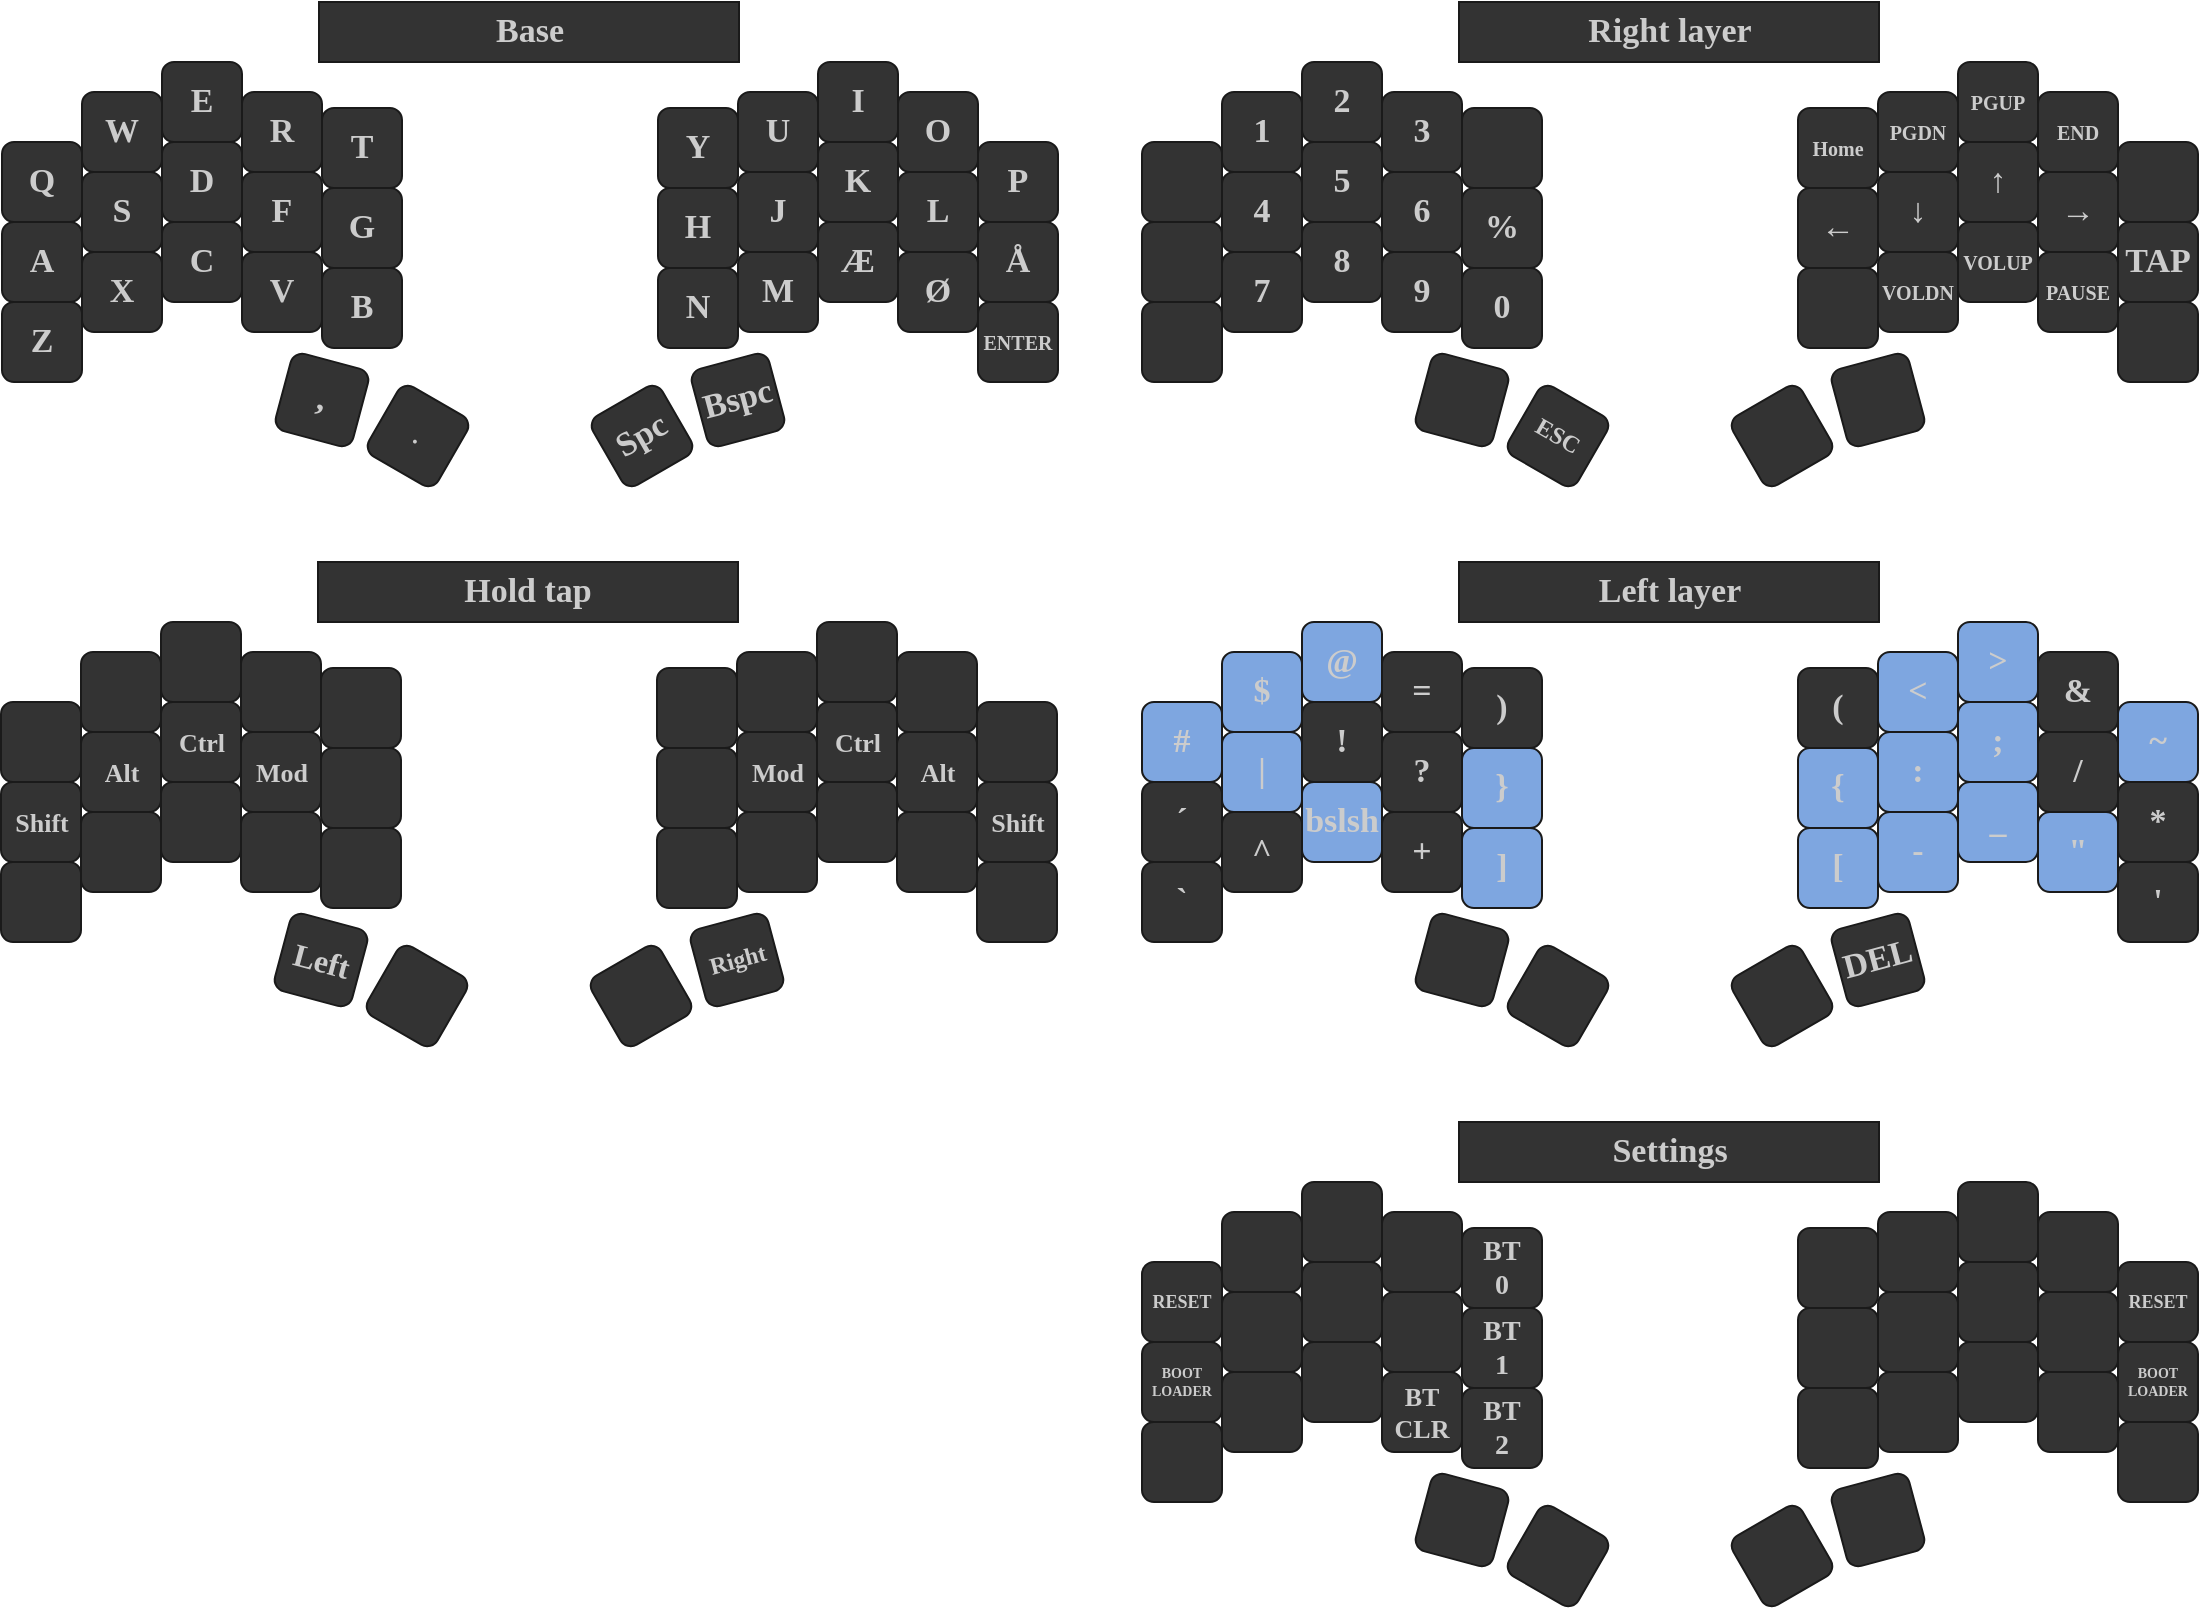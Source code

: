 <mxfile version="21.6.6" type="device">
  <diagram id="cfZ9pdTI_8xViSj4E6wb" name="Page-1">
    <mxGraphModel dx="760" dy="1146" grid="1" gridSize="10" guides="1" tooltips="1" connect="1" arrows="1" fold="1" page="0" pageScale="1" pageWidth="827" pageHeight="1169" math="0" shadow="0">
      <root>
        <mxCell id="0" />
        <mxCell id="1" parent="0" />
        <mxCell id="qOO70KsoDbuKheBEqoZG-1" value="Q" style="whiteSpace=wrap;html=1;aspect=fixed;fontSize=17;fontFamily=Verdana;fontStyle=1;fontColor=#CCCCCC;fillColor=#333333;rounded=1;strokeColor=#1A1A1A;" parent="1" vertex="1">
          <mxGeometry x="150" y="110" width="40" height="40" as="geometry" />
        </mxCell>
        <mxCell id="qOO70KsoDbuKheBEqoZG-2" value="W" style="whiteSpace=wrap;html=1;aspect=fixed;fontSize=17;fontFamily=Verdana;fontStyle=1;fontColor=#CCCCCC;fillColor=#333333;rounded=1;strokeColor=#1A1A1A;" parent="1" vertex="1">
          <mxGeometry x="190" y="85" width="40" height="40" as="geometry" />
        </mxCell>
        <mxCell id="qOO70KsoDbuKheBEqoZG-3" value="E" style="whiteSpace=wrap;html=1;aspect=fixed;fontSize=17;fontFamily=Verdana;fontStyle=1;fontColor=#CCCCCC;fillColor=#333333;rounded=1;strokeColor=#1A1A1A;" parent="1" vertex="1">
          <mxGeometry x="230" y="70" width="40" height="40" as="geometry" />
        </mxCell>
        <mxCell id="qOO70KsoDbuKheBEqoZG-4" value="R" style="whiteSpace=wrap;html=1;aspect=fixed;fontSize=17;fontFamily=Verdana;fontStyle=1;fontColor=#CCCCCC;fillColor=#333333;rounded=1;strokeColor=#1A1A1A;" parent="1" vertex="1">
          <mxGeometry x="270" y="85" width="40" height="40" as="geometry" />
        </mxCell>
        <mxCell id="qOO70KsoDbuKheBEqoZG-5" value="T" style="whiteSpace=wrap;html=1;aspect=fixed;fontSize=17;fontFamily=Verdana;fontStyle=1;fontColor=#CCCCCC;fillColor=#333333;rounded=1;strokeColor=#1A1A1A;" parent="1" vertex="1">
          <mxGeometry x="310" y="93" width="40" height="40" as="geometry" />
        </mxCell>
        <mxCell id="qOO70KsoDbuKheBEqoZG-6" value="A" style="whiteSpace=wrap;html=1;aspect=fixed;fontSize=17;fontFamily=Verdana;fontStyle=1;fontColor=#CCCCCC;fillColor=#333333;rounded=1;strokeColor=#1A1A1A;" parent="1" vertex="1">
          <mxGeometry x="150" y="150" width="40" height="40" as="geometry" />
        </mxCell>
        <mxCell id="qOO70KsoDbuKheBEqoZG-7" value="S" style="whiteSpace=wrap;html=1;aspect=fixed;fontSize=17;fontFamily=Verdana;fontStyle=1;fontColor=#CCCCCC;fillColor=#333333;rounded=1;strokeColor=#1A1A1A;" parent="1" vertex="1">
          <mxGeometry x="190" y="125" width="40" height="40" as="geometry" />
        </mxCell>
        <mxCell id="qOO70KsoDbuKheBEqoZG-8" value="D" style="whiteSpace=wrap;html=1;aspect=fixed;fontSize=17;fontFamily=Verdana;fontStyle=1;fontColor=#CCCCCC;fillColor=#333333;rounded=1;strokeColor=#1A1A1A;" parent="1" vertex="1">
          <mxGeometry x="230" y="110" width="40" height="40" as="geometry" />
        </mxCell>
        <mxCell id="qOO70KsoDbuKheBEqoZG-9" value="F" style="whiteSpace=wrap;html=1;aspect=fixed;fontSize=17;fontFamily=Verdana;fontStyle=1;fontColor=#CCCCCC;fillColor=#333333;rounded=1;strokeColor=#1A1A1A;" parent="1" vertex="1">
          <mxGeometry x="270" y="125" width="40" height="40" as="geometry" />
        </mxCell>
        <mxCell id="qOO70KsoDbuKheBEqoZG-10" value="G" style="whiteSpace=wrap;html=1;aspect=fixed;fontSize=17;fontFamily=Verdana;fontStyle=1;fontColor=#CCCCCC;fillColor=#333333;rounded=1;strokeColor=#1A1A1A;" parent="1" vertex="1">
          <mxGeometry x="310" y="133" width="40" height="40" as="geometry" />
        </mxCell>
        <mxCell id="qOO70KsoDbuKheBEqoZG-11" value="Z" style="whiteSpace=wrap;html=1;aspect=fixed;fontSize=17;fontFamily=Verdana;fontStyle=1;fontColor=#CCCCCC;fillColor=#333333;rounded=1;strokeColor=#1A1A1A;" parent="1" vertex="1">
          <mxGeometry x="150" y="190" width="40" height="40" as="geometry" />
        </mxCell>
        <mxCell id="qOO70KsoDbuKheBEqoZG-12" value="X" style="whiteSpace=wrap;html=1;aspect=fixed;fontSize=17;fontFamily=Verdana;fontStyle=1;fontColor=#CCCCCC;fillColor=#333333;rounded=1;strokeColor=#1A1A1A;" parent="1" vertex="1">
          <mxGeometry x="190" y="165" width="40" height="40" as="geometry" />
        </mxCell>
        <mxCell id="qOO70KsoDbuKheBEqoZG-13" value="C" style="whiteSpace=wrap;html=1;aspect=fixed;fontSize=17;fontFamily=Verdana;fontStyle=1;fontColor=#CCCCCC;fillColor=#333333;rounded=1;strokeColor=#1A1A1A;" parent="1" vertex="1">
          <mxGeometry x="230" y="150" width="40" height="40" as="geometry" />
        </mxCell>
        <mxCell id="qOO70KsoDbuKheBEqoZG-14" value="V" style="whiteSpace=wrap;html=1;aspect=fixed;fontSize=17;fontFamily=Verdana;fontStyle=1;fontColor=#CCCCCC;fillColor=#333333;rounded=1;strokeColor=#1A1A1A;" parent="1" vertex="1">
          <mxGeometry x="270" y="165" width="40" height="40" as="geometry" />
        </mxCell>
        <mxCell id="qOO70KsoDbuKheBEqoZG-15" value="B" style="whiteSpace=wrap;html=1;aspect=fixed;fontSize=17;fontFamily=Verdana;fontStyle=1;fontColor=#CCCCCC;fillColor=#333333;rounded=1;strokeColor=#1A1A1A;" parent="1" vertex="1">
          <mxGeometry x="310" y="173" width="40" height="40" as="geometry" />
        </mxCell>
        <mxCell id="qOO70KsoDbuKheBEqoZG-16" value="," style="whiteSpace=wrap;html=1;aspect=fixed;rotation=15;fontSize=17;fontFamily=Verdana;fontStyle=1;fillColor=#333333;strokeColor=#1A1A1A;fontColor=#CCCCCC;rounded=1;" parent="1" vertex="1">
          <mxGeometry x="290" y="219" width="40" height="40" as="geometry" />
        </mxCell>
        <mxCell id="qOO70KsoDbuKheBEqoZG-17" value="." style="whiteSpace=wrap;html=1;aspect=fixed;rotation=30;fontSize=12;fontFamily=Verdana;fontStyle=1;fontColor=#CCCCCC;fillColor=#333333;rounded=1;strokeColor=#1A1A1A;" parent="1" vertex="1">
          <mxGeometry x="338" y="237" width="40" height="40" as="geometry" />
        </mxCell>
        <mxCell id="qOO70KsoDbuKheBEqoZG-18" value="Y" style="whiteSpace=wrap;html=1;aspect=fixed;fontSize=17;fontFamily=Verdana;fontStyle=1;fontColor=#CCCCCC;fillColor=#333333;rounded=1;strokeColor=#1A1A1A;" parent="1" vertex="1">
          <mxGeometry x="478" y="93" width="40" height="40" as="geometry" />
        </mxCell>
        <mxCell id="qOO70KsoDbuKheBEqoZG-19" value="U" style="whiteSpace=wrap;html=1;aspect=fixed;fontSize=17;fontFamily=Verdana;fontStyle=1;fontColor=#CCCCCC;fillColor=#333333;rounded=1;strokeColor=#1A1A1A;" parent="1" vertex="1">
          <mxGeometry x="518" y="85" width="40" height="40" as="geometry" />
        </mxCell>
        <mxCell id="qOO70KsoDbuKheBEqoZG-20" value="I" style="whiteSpace=wrap;html=1;aspect=fixed;fontSize=17;fontFamily=Verdana;fontStyle=1;fontColor=#CCCCCC;fillColor=#333333;rounded=1;strokeColor=#1A1A1A;" parent="1" vertex="1">
          <mxGeometry x="558" y="70" width="40" height="40" as="geometry" />
        </mxCell>
        <mxCell id="qOO70KsoDbuKheBEqoZG-21" value="O" style="whiteSpace=wrap;html=1;aspect=fixed;fontSize=17;fontFamily=Verdana;fontStyle=1;fontColor=#CCCCCC;fillColor=#333333;rounded=1;strokeColor=#1A1A1A;" parent="1" vertex="1">
          <mxGeometry x="598" y="85" width="40" height="40" as="geometry" />
        </mxCell>
        <mxCell id="qOO70KsoDbuKheBEqoZG-22" value="P" style="whiteSpace=wrap;html=1;aspect=fixed;fontSize=17;fontFamily=Verdana;fontStyle=1;fontColor=#CCCCCC;fillColor=#333333;rounded=1;strokeColor=#1A1A1A;" parent="1" vertex="1">
          <mxGeometry x="638" y="110" width="40" height="40" as="geometry" />
        </mxCell>
        <mxCell id="qOO70KsoDbuKheBEqoZG-23" value="H" style="whiteSpace=wrap;html=1;aspect=fixed;fontSize=17;fontFamily=Verdana;fontStyle=1;fontColor=#CCCCCC;fillColor=#333333;rounded=1;strokeColor=#1A1A1A;" parent="1" vertex="1">
          <mxGeometry x="478" y="133" width="40" height="40" as="geometry" />
        </mxCell>
        <mxCell id="qOO70KsoDbuKheBEqoZG-24" value="J" style="whiteSpace=wrap;html=1;aspect=fixed;fontSize=17;fontFamily=Verdana;fontStyle=1;fontColor=#CCCCCC;fillColor=#333333;rounded=1;strokeColor=#1A1A1A;" parent="1" vertex="1">
          <mxGeometry x="518" y="125" width="40" height="40" as="geometry" />
        </mxCell>
        <mxCell id="qOO70KsoDbuKheBEqoZG-25" value="K" style="whiteSpace=wrap;html=1;aspect=fixed;fontSize=17;fontFamily=Verdana;fontStyle=1;fontColor=#CCCCCC;fillColor=#333333;rounded=1;strokeColor=#1A1A1A;" parent="1" vertex="1">
          <mxGeometry x="558" y="110" width="40" height="40" as="geometry" />
        </mxCell>
        <mxCell id="qOO70KsoDbuKheBEqoZG-26" value="L" style="whiteSpace=wrap;html=1;aspect=fixed;fontSize=17;fontFamily=Verdana;fontStyle=1;fontColor=#CCCCCC;fillColor=#333333;rounded=1;strokeColor=#1A1A1A;" parent="1" vertex="1">
          <mxGeometry x="598" y="125" width="40" height="40" as="geometry" />
        </mxCell>
        <mxCell id="qOO70KsoDbuKheBEqoZG-27" value="Å" style="whiteSpace=wrap;html=1;aspect=fixed;fontSize=17;fontFamily=Verdana;fontStyle=1;fontColor=#CCCCCC;fillColor=#333333;rounded=1;strokeColor=#1A1A1A;" parent="1" vertex="1">
          <mxGeometry x="638" y="150" width="40" height="40" as="geometry" />
        </mxCell>
        <mxCell id="qOO70KsoDbuKheBEqoZG-28" value="N" style="whiteSpace=wrap;html=1;aspect=fixed;fontSize=17;fontFamily=Verdana;fontStyle=1;fontColor=#CCCCCC;fillColor=#333333;rounded=1;strokeColor=#1A1A1A;" parent="1" vertex="1">
          <mxGeometry x="478" y="173" width="40" height="40" as="geometry" />
        </mxCell>
        <mxCell id="qOO70KsoDbuKheBEqoZG-29" value="M" style="whiteSpace=wrap;html=1;aspect=fixed;fontSize=17;fontFamily=Verdana;fontStyle=1;fontColor=#CCCCCC;fillColor=#333333;rounded=1;strokeColor=#1A1A1A;" parent="1" vertex="1">
          <mxGeometry x="518" y="165" width="40" height="40" as="geometry" />
        </mxCell>
        <mxCell id="qOO70KsoDbuKheBEqoZG-30" value="Æ" style="whiteSpace=wrap;html=1;aspect=fixed;fontSize=17;fontFamily=Verdana;fontStyle=1;fontColor=#CCCCCC;fillColor=#333333;rounded=1;strokeColor=#1A1A1A;" parent="1" vertex="1">
          <mxGeometry x="558" y="150" width="40" height="40" as="geometry" />
        </mxCell>
        <mxCell id="qOO70KsoDbuKheBEqoZG-31" value="Ø" style="whiteSpace=wrap;html=1;aspect=fixed;fontSize=17;fontFamily=Verdana;fontStyle=1;fontColor=#CCCCCC;fillColor=#333333;rounded=1;strokeColor=#1A1A1A;" parent="1" vertex="1">
          <mxGeometry x="598" y="165" width="40" height="40" as="geometry" />
        </mxCell>
        <mxCell id="qOO70KsoDbuKheBEqoZG-32" value="ENTER" style="whiteSpace=wrap;html=1;aspect=fixed;fontSize=10;fontFamily=Verdana;fontStyle=1;fontColor=#CCCCCC;fillColor=#333333;rounded=1;strokeColor=#1A1A1A;" parent="1" vertex="1">
          <mxGeometry x="638" y="190" width="40" height="40" as="geometry" />
        </mxCell>
        <mxCell id="qOO70KsoDbuKheBEqoZG-33" value="Spc" style="whiteSpace=wrap;html=1;aspect=fixed;rotation=-30;fontSize=17;fontFamily=Verdana;fontStyle=1;fontColor=#CCCCCC;fillColor=#333333;rounded=1;strokeColor=#1A1A1A;" parent="1" vertex="1">
          <mxGeometry x="450" y="237" width="40" height="40" as="geometry" />
        </mxCell>
        <mxCell id="qOO70KsoDbuKheBEqoZG-34" value="Bspc" style="whiteSpace=wrap;html=1;aspect=fixed;rotation=-15;fontSize=17;fontFamily=Verdana;fontStyle=1;fillColor=#333333;strokeColor=#1A1A1A;fontColor=#CCCCCC;rounded=1;" parent="1" vertex="1">
          <mxGeometry x="498" y="219" width="40" height="40" as="geometry" />
        </mxCell>
        <mxCell id="qOO70KsoDbuKheBEqoZG-35" value="&lt;b&gt;Base&lt;/b&gt;" style="rounded=0;whiteSpace=wrap;html=1;fontFamily=Verdana;fontSize=17;fontColor=#CCCCCC;fillColor=#333333;strokeColor=#1A1A1A;" parent="1" vertex="1">
          <mxGeometry x="308.5" y="40" width="210" height="30" as="geometry" />
        </mxCell>
        <mxCell id="qOO70KsoDbuKheBEqoZG-235" style="edgeStyle=orthogonalEdgeStyle;rounded=1;orthogonalLoop=1;jettySize=auto;html=1;exitX=0.5;exitY=1;exitDx=0;exitDy=0;fontFamily=Verdana;fontSize=14;fontColor=#CCCCCC;strokeColor=#1A1A1A;" parent="1" edge="1">
          <mxGeometry relative="1" as="geometry">
            <mxPoint x="780.0" y="600" as="sourcePoint" />
            <mxPoint x="780.0" y="600" as="targetPoint" />
          </mxGeometry>
        </mxCell>
        <mxCell id="-LXJKEoiE8uKDlhNojhN-36" value="RESET" style="whiteSpace=wrap;html=1;aspect=fixed;fontSize=9;fontFamily=Verdana;fontStyle=1;fontColor=#CCCCCC;fillColor=#333333;rounded=1;strokeColor=#1A1A1A;" parent="1" vertex="1">
          <mxGeometry x="720" y="670" width="40" height="40" as="geometry" />
        </mxCell>
        <mxCell id="-LXJKEoiE8uKDlhNojhN-37" value="" style="whiteSpace=wrap;html=1;aspect=fixed;fontSize=17;fontFamily=Verdana;fontStyle=1;fontColor=#CCCCCC;fillColor=#333333;rounded=1;strokeColor=#1A1A1A;" parent="1" vertex="1">
          <mxGeometry x="760" y="645" width="40" height="40" as="geometry" />
        </mxCell>
        <mxCell id="-LXJKEoiE8uKDlhNojhN-38" value="" style="whiteSpace=wrap;html=1;aspect=fixed;fontSize=17;fontFamily=Verdana;fontStyle=1;fontColor=#CCCCCC;fillColor=#333333;rounded=1;strokeColor=#1A1A1A;" parent="1" vertex="1">
          <mxGeometry x="800" y="630" width="40" height="40" as="geometry" />
        </mxCell>
        <mxCell id="-LXJKEoiE8uKDlhNojhN-41" value="&lt;div style=&quot;font-size: 7px;&quot;&gt;BOOT&lt;/div&gt;&lt;div style=&quot;font-size: 7px;&quot;&gt;LOADER&lt;br style=&quot;font-size: 7px;&quot;&gt;&lt;/div&gt;" style="whiteSpace=wrap;html=1;aspect=fixed;fontSize=7;fontFamily=Verdana;fontStyle=1;fontColor=#CCCCCC;fillColor=#333333;rounded=1;strokeColor=#1A1A1A;" parent="1" vertex="1">
          <mxGeometry x="720" y="710" width="40" height="40" as="geometry" />
        </mxCell>
        <mxCell id="-LXJKEoiE8uKDlhNojhN-42" value="" style="whiteSpace=wrap;html=1;aspect=fixed;fontSize=17;fontFamily=Verdana;fontStyle=1;fontColor=#CCCCCC;fillColor=#333333;rounded=1;strokeColor=#1A1A1A;" parent="1" vertex="1">
          <mxGeometry x="760" y="685" width="40" height="40" as="geometry" />
        </mxCell>
        <mxCell id="-LXJKEoiE8uKDlhNojhN-43" value="" style="whiteSpace=wrap;html=1;aspect=fixed;fontSize=17;fontFamily=Verdana;fontStyle=1;fontColor=#CCCCCC;fillColor=#333333;rounded=1;strokeColor=#1A1A1A;" parent="1" vertex="1">
          <mxGeometry x="800" y="670" width="40" height="40" as="geometry" />
        </mxCell>
        <mxCell id="-LXJKEoiE8uKDlhNojhN-44" value="" style="whiteSpace=wrap;html=1;aspect=fixed;fontSize=17;fontFamily=Verdana;fontStyle=1;fontColor=#CCCCCC;fillColor=#333333;rounded=1;strokeColor=#1A1A1A;" parent="1" vertex="1">
          <mxGeometry x="840" y="685" width="40" height="40" as="geometry" />
        </mxCell>
        <mxCell id="-LXJKEoiE8uKDlhNojhN-46" value="" style="whiteSpace=wrap;html=1;aspect=fixed;fontSize=17;fontFamily=Verdana;fontStyle=1;fontColor=#CCCCCC;fillColor=#333333;rounded=1;strokeColor=#1A1A1A;" parent="1" vertex="1">
          <mxGeometry x="720" y="750" width="40" height="40" as="geometry" />
        </mxCell>
        <mxCell id="-LXJKEoiE8uKDlhNojhN-47" value="" style="whiteSpace=wrap;html=1;aspect=fixed;fontSize=17;fontFamily=Verdana;fontStyle=1;fontColor=#CCCCCC;fillColor=#333333;rounded=1;strokeColor=#1A1A1A;" parent="1" vertex="1">
          <mxGeometry x="760" y="725" width="40" height="40" as="geometry" />
        </mxCell>
        <mxCell id="-LXJKEoiE8uKDlhNojhN-48" value="" style="whiteSpace=wrap;html=1;aspect=fixed;fontSize=17;fontFamily=Verdana;fontStyle=1;fontColor=#CCCCCC;fillColor=#333333;rounded=1;strokeColor=#1A1A1A;" parent="1" vertex="1">
          <mxGeometry x="800" y="710" width="40" height="40" as="geometry" />
        </mxCell>
        <mxCell id="-LXJKEoiE8uKDlhNojhN-49" value="&lt;div style=&quot;font-size: 13px;&quot;&gt;BT&lt;/div&gt;&lt;div style=&quot;font-size: 13px;&quot;&gt;CLR&lt;br style=&quot;font-size: 13px;&quot;&gt;&lt;/div&gt;" style="whiteSpace=wrap;html=1;aspect=fixed;fontSize=13;fontFamily=Verdana;fontStyle=1;fontColor=#CCCCCC;fillColor=#333333;rounded=1;strokeColor=#1A1A1A;" parent="1" vertex="1">
          <mxGeometry x="840" y="725" width="40" height="40" as="geometry" />
        </mxCell>
        <mxCell id="-LXJKEoiE8uKDlhNojhN-51" value="" style="whiteSpace=wrap;html=1;aspect=fixed;rotation=15;fontSize=17;fontFamily=Verdana;fontStyle=1;fontColor=#CCCCCC;fillColor=#333333;rounded=1;strokeColor=#1A1A1A;" parent="1" vertex="1">
          <mxGeometry x="860" y="779" width="40" height="40" as="geometry" />
        </mxCell>
        <mxCell id="-LXJKEoiE8uKDlhNojhN-52" value="" style="whiteSpace=wrap;html=1;aspect=fixed;rotation=30;fontSize=17;fontFamily=Verdana;fontStyle=1;fontColor=#CCCCCC;fillColor=#333333;rounded=1;strokeColor=#1A1A1A;" parent="1" vertex="1">
          <mxGeometry x="908" y="797" width="40" height="40" as="geometry" />
        </mxCell>
        <mxCell id="-LXJKEoiE8uKDlhNojhN-54" value="" style="whiteSpace=wrap;html=1;aspect=fixed;fontSize=17;fontFamily=Verdana;fontStyle=1;fontColor=#CCCCCC;fillColor=#333333;rounded=1;strokeColor=#1A1A1A;" parent="1" vertex="1">
          <mxGeometry x="1088" y="645" width="40" height="40" as="geometry" />
        </mxCell>
        <mxCell id="-LXJKEoiE8uKDlhNojhN-55" value="" style="whiteSpace=wrap;html=1;aspect=fixed;fontSize=17;fontFamily=Verdana;fontStyle=1;fontColor=#CCCCCC;fillColor=#333333;rounded=1;strokeColor=#1A1A1A;" parent="1" vertex="1">
          <mxGeometry x="1128" y="630" width="40" height="40" as="geometry" />
        </mxCell>
        <mxCell id="-LXJKEoiE8uKDlhNojhN-56" value="" style="whiteSpace=wrap;html=1;aspect=fixed;fontSize=17;fontFamily=Verdana;fontStyle=1;fontColor=#CCCCCC;fillColor=#333333;rounded=1;strokeColor=#1A1A1A;" parent="1" vertex="1">
          <mxGeometry x="1168" y="645" width="40" height="40" as="geometry" />
        </mxCell>
        <mxCell id="-LXJKEoiE8uKDlhNojhN-57" value="RESET" style="whiteSpace=wrap;html=1;aspect=fixed;fontSize=9;fontFamily=Verdana;fontStyle=1;fontColor=#CCCCCC;fillColor=#333333;rounded=1;strokeColor=#1A1A1A;" parent="1" vertex="1">
          <mxGeometry x="1208" y="670" width="40" height="40" as="geometry" />
        </mxCell>
        <mxCell id="-LXJKEoiE8uKDlhNojhN-59" value="" style="whiteSpace=wrap;html=1;aspect=fixed;fontSize=17;fontFamily=Verdana;fontStyle=1;fontColor=#CCCCCC;fillColor=#333333;rounded=1;strokeColor=#1A1A1A;" parent="1" vertex="1">
          <mxGeometry x="1088" y="685" width="40" height="40" as="geometry" />
        </mxCell>
        <mxCell id="-LXJKEoiE8uKDlhNojhN-60" value="" style="whiteSpace=wrap;html=1;aspect=fixed;fontSize=17;fontFamily=Verdana;fontStyle=1;fontColor=#CCCCCC;fillColor=#333333;rounded=1;strokeColor=#1A1A1A;" parent="1" vertex="1">
          <mxGeometry x="1128" y="670" width="40" height="40" as="geometry" />
        </mxCell>
        <mxCell id="-LXJKEoiE8uKDlhNojhN-61" value="" style="whiteSpace=wrap;html=1;aspect=fixed;fontSize=17;fontFamily=Verdana;fontStyle=1;fontColor=#CCCCCC;fillColor=#333333;rounded=1;strokeColor=#1A1A1A;" parent="1" vertex="1">
          <mxGeometry x="1168" y="685" width="40" height="40" as="geometry" />
        </mxCell>
        <mxCell id="-LXJKEoiE8uKDlhNojhN-62" value="&lt;div style=&quot;font-size: 7px;&quot;&gt;BOOT&lt;/div&gt;&lt;div style=&quot;font-size: 7px;&quot;&gt;LOADER&lt;br style=&quot;font-size: 7px;&quot;&gt;&lt;/div&gt;" style="whiteSpace=wrap;html=1;aspect=fixed;fontSize=7;fontFamily=Verdana;fontStyle=1;fontColor=#CCCCCC;fillColor=#333333;rounded=1;strokeColor=#1A1A1A;" parent="1" vertex="1">
          <mxGeometry x="1208" y="710" width="40" height="40" as="geometry" />
        </mxCell>
        <mxCell id="-LXJKEoiE8uKDlhNojhN-64" value="" style="whiteSpace=wrap;html=1;aspect=fixed;fontSize=17;fontFamily=Verdana;fontStyle=1;fontColor=#CCCCCC;fillColor=#333333;rounded=1;strokeColor=#1A1A1A;" parent="1" vertex="1">
          <mxGeometry x="1088" y="725" width="40" height="40" as="geometry" />
        </mxCell>
        <mxCell id="-LXJKEoiE8uKDlhNojhN-65" value="" style="whiteSpace=wrap;html=1;aspect=fixed;fontSize=17;fontFamily=Verdana;fontStyle=1;fontColor=#CCCCCC;fillColor=#333333;rounded=1;strokeColor=#1A1A1A;" parent="1" vertex="1">
          <mxGeometry x="1128" y="710" width="40" height="40" as="geometry" />
        </mxCell>
        <mxCell id="-LXJKEoiE8uKDlhNojhN-66" value="" style="whiteSpace=wrap;html=1;aspect=fixed;fontSize=17;fontFamily=Verdana;fontStyle=1;fontColor=#CCCCCC;fillColor=#333333;rounded=1;strokeColor=#1A1A1A;" parent="1" vertex="1">
          <mxGeometry x="1168" y="725" width="40" height="40" as="geometry" />
        </mxCell>
        <mxCell id="-LXJKEoiE8uKDlhNojhN-67" value="" style="whiteSpace=wrap;html=1;aspect=fixed;fontSize=11;fontFamily=Verdana;fontStyle=1;fontColor=#CCCCCC;fillColor=#333333;rounded=1;strokeColor=#1A1A1A;" parent="1" vertex="1">
          <mxGeometry x="1208" y="750" width="40" height="40" as="geometry" />
        </mxCell>
        <mxCell id="-LXJKEoiE8uKDlhNojhN-68" value="" style="whiteSpace=wrap;html=1;aspect=fixed;rotation=-30;fontSize=17;fontFamily=Verdana;fontStyle=1;fontColor=#CCCCCC;fillColor=#333333;strokeColor=#1A1A1A;rounded=1;shadow=0;glass=0;sketch=0;" parent="1" vertex="1">
          <mxGeometry x="1020" y="797" width="40" height="40" as="geometry" />
        </mxCell>
        <mxCell id="-LXJKEoiE8uKDlhNojhN-69" value="" style="whiteSpace=wrap;html=1;aspect=fixed;rotation=-15;fontSize=17;fontFamily=Verdana;fontStyle=1;fontColor=#CCCCCC;fillColor=#333333;strokeColor=#1A1A1A;rounded=1;shadow=0;glass=0;sketch=0;" parent="1" vertex="1">
          <mxGeometry x="1068" y="779" width="40" height="40" as="geometry" />
        </mxCell>
        <mxCell id="-LXJKEoiE8uKDlhNojhN-70" value="Settings" style="rounded=0;whiteSpace=wrap;html=1;fontFamily=Verdana;fontSize=17;fontStyle=1;fillColor=#333333;strokeColor=#1A1A1A;fontColor=#CCCCCC;" parent="1" vertex="1">
          <mxGeometry x="878.5" y="600" width="210" height="30" as="geometry" />
        </mxCell>
        <mxCell id="-LXJKEoiE8uKDlhNojhN-71" value="BT&lt;br style=&quot;font-size: 14px;&quot;&gt;0" style="whiteSpace=wrap;html=1;aspect=fixed;fontSize=14;fontFamily=Verdana;fontStyle=1;fillColor=#333333;strokeColor=#1A1A1A;fontColor=#CCCCCC;rounded=1;" parent="1" vertex="1">
          <mxGeometry x="880" y="653" width="40" height="40" as="geometry" />
        </mxCell>
        <mxCell id="-LXJKEoiE8uKDlhNojhN-73" value="BT&lt;br style=&quot;font-size: 14px;&quot;&gt;1" style="whiteSpace=wrap;html=1;aspect=fixed;fontSize=14;fontFamily=Verdana;fontStyle=1;fillColor=#333333;strokeColor=#1A1A1A;fontColor=#CCCCCC;rounded=1;" parent="1" vertex="1">
          <mxGeometry x="880" y="693" width="40" height="40" as="geometry" />
        </mxCell>
        <mxCell id="-LXJKEoiE8uKDlhNojhN-74" value="BT&lt;br style=&quot;font-size: 14px;&quot;&gt;2" style="whiteSpace=wrap;html=1;aspect=fixed;fontSize=14;fontFamily=Verdana;fontStyle=1;fillColor=#333333;strokeColor=#1A1A1A;fontColor=#CCCCCC;rounded=1;" parent="1" vertex="1">
          <mxGeometry x="880" y="733" width="40" height="40" as="geometry" />
        </mxCell>
        <mxCell id="-LXJKEoiE8uKDlhNojhN-75" value="" style="whiteSpace=wrap;html=1;aspect=fixed;fontSize=14;fontFamily=Verdana;fontStyle=1;fillColor=#333333;strokeColor=#1A1A1A;fontColor=#CCCCCC;rounded=1;" parent="1" vertex="1">
          <mxGeometry x="1048" y="653" width="40" height="40" as="geometry" />
        </mxCell>
        <mxCell id="-LXJKEoiE8uKDlhNojhN-76" value="" style="whiteSpace=wrap;html=1;aspect=fixed;fontSize=14;fontFamily=Verdana;fontStyle=1;fillColor=#333333;strokeColor=#1A1A1A;fontColor=#CCCCCC;rounded=1;" parent="1" vertex="1">
          <mxGeometry x="1048" y="693" width="40" height="40" as="geometry" />
        </mxCell>
        <mxCell id="-LXJKEoiE8uKDlhNojhN-77" value="" style="whiteSpace=wrap;html=1;aspect=fixed;fontSize=14;fontFamily=Verdana;fontStyle=1;fillColor=#333333;strokeColor=#1A1A1A;fontColor=#CCCCCC;rounded=1;" parent="1" vertex="1">
          <mxGeometry x="1048" y="733" width="40" height="40" as="geometry" />
        </mxCell>
        <mxCell id="-LXJKEoiE8uKDlhNojhN-78" value="" style="whiteSpace=wrap;html=1;aspect=fixed;fontSize=14;fontFamily=Verdana;fontStyle=1;fillColor=#333333;strokeColor=#1A1A1A;fontColor=#CCCCCC;rounded=1;" parent="1" vertex="1">
          <mxGeometry x="840" y="645" width="40" height="40" as="geometry" />
        </mxCell>
        <mxCell id="KZa7RMUpzm1QHLMbFxHb-3" value="" style="whiteSpace=wrap;html=1;aspect=fixed;fontSize=17;fontFamily=Verdana;fontStyle=1;fontColor=#CCCCCC;fillColor=#333333;rounded=1;strokeColor=#1A1A1A;" parent="1" vertex="1">
          <mxGeometry x="720" y="110" width="40" height="40" as="geometry" />
        </mxCell>
        <mxCell id="KZa7RMUpzm1QHLMbFxHb-4" value="1" style="whiteSpace=wrap;html=1;aspect=fixed;fontSize=17;fontFamily=Verdana;fontStyle=1;fontColor=#CCCCCC;fillColor=#333333;rounded=1;strokeColor=#1A1A1A;" parent="1" vertex="1">
          <mxGeometry x="760" y="85" width="40" height="40" as="geometry" />
        </mxCell>
        <mxCell id="KZa7RMUpzm1QHLMbFxHb-5" value="2" style="whiteSpace=wrap;html=1;aspect=fixed;fontSize=17;fontFamily=Verdana;fontStyle=1;fontColor=#CCCCCC;fillColor=#333333;rounded=1;strokeColor=#1A1A1A;" parent="1" vertex="1">
          <mxGeometry x="800" y="70" width="40" height="40" as="geometry" />
        </mxCell>
        <mxCell id="KZa7RMUpzm1QHLMbFxHb-6" value="3" style="whiteSpace=wrap;html=1;aspect=fixed;fontSize=17;fontFamily=Verdana;fontStyle=1;fontColor=#CCCCCC;fillColor=#333333;rounded=1;strokeColor=#1A1A1A;" parent="1" vertex="1">
          <mxGeometry x="840" y="85" width="40" height="40" as="geometry" />
        </mxCell>
        <mxCell id="KZa7RMUpzm1QHLMbFxHb-7" value="" style="whiteSpace=wrap;html=1;aspect=fixed;fontSize=17;fontFamily=Verdana;fontStyle=1;fontColor=#CCCCCC;fillColor=#333333;rounded=1;strokeColor=#1A1A1A;" parent="1" vertex="1">
          <mxGeometry x="880" y="93" width="40" height="40" as="geometry" />
        </mxCell>
        <mxCell id="KZa7RMUpzm1QHLMbFxHb-8" value="" style="whiteSpace=wrap;html=1;aspect=fixed;fontSize=17;fontFamily=Verdana;fontStyle=1;fontColor=#CCCCCC;fillColor=#333333;rounded=1;strokeColor=#1A1A1A;" parent="1" vertex="1">
          <mxGeometry x="720" y="150" width="40" height="40" as="geometry" />
        </mxCell>
        <mxCell id="KZa7RMUpzm1QHLMbFxHb-9" value="4" style="whiteSpace=wrap;html=1;aspect=fixed;fontSize=17;fontFamily=Verdana;fontStyle=1;fontColor=#CCCCCC;fillColor=#333333;rounded=1;strokeColor=#1A1A1A;" parent="1" vertex="1">
          <mxGeometry x="760" y="125" width="40" height="40" as="geometry" />
        </mxCell>
        <mxCell id="KZa7RMUpzm1QHLMbFxHb-10" value="5" style="whiteSpace=wrap;html=1;aspect=fixed;fontSize=17;fontFamily=Verdana;fontStyle=1;fontColor=#CCCCCC;fillColor=#333333;rounded=1;strokeColor=#1A1A1A;" parent="1" vertex="1">
          <mxGeometry x="800" y="110" width="40" height="40" as="geometry" />
        </mxCell>
        <mxCell id="KZa7RMUpzm1QHLMbFxHb-11" value="6" style="whiteSpace=wrap;html=1;aspect=fixed;fontSize=17;fontFamily=Verdana;fontStyle=1;fontColor=#CCCCCC;fillColor=#333333;rounded=1;strokeColor=#1A1A1A;" parent="1" vertex="1">
          <mxGeometry x="840" y="125" width="40" height="40" as="geometry" />
        </mxCell>
        <mxCell id="KZa7RMUpzm1QHLMbFxHb-12" value="%" style="whiteSpace=wrap;html=1;aspect=fixed;fontSize=17;fontFamily=Verdana;fontStyle=1;fontColor=#CCCCCC;fillColor=#333333;rounded=1;strokeColor=#1A1A1A;" parent="1" vertex="1">
          <mxGeometry x="880" y="133" width="40" height="40" as="geometry" />
        </mxCell>
        <mxCell id="KZa7RMUpzm1QHLMbFxHb-13" value="" style="whiteSpace=wrap;html=1;aspect=fixed;fontSize=17;fontFamily=Verdana;fontStyle=1;fontColor=#CCCCCC;fillColor=#333333;rounded=1;strokeColor=#1A1A1A;" parent="1" vertex="1">
          <mxGeometry x="720" y="190" width="40" height="40" as="geometry" />
        </mxCell>
        <mxCell id="KZa7RMUpzm1QHLMbFxHb-14" value="7" style="whiteSpace=wrap;html=1;aspect=fixed;fontSize=17;fontFamily=Verdana;fontStyle=1;fontColor=#CCCCCC;fillColor=#333333;rounded=1;strokeColor=#1A1A1A;" parent="1" vertex="1">
          <mxGeometry x="760" y="165" width="40" height="40" as="geometry" />
        </mxCell>
        <mxCell id="KZa7RMUpzm1QHLMbFxHb-15" value="8" style="whiteSpace=wrap;html=1;aspect=fixed;fontSize=17;fontFamily=Verdana;fontStyle=1;fontColor=#CCCCCC;fillColor=#333333;rounded=1;strokeColor=#1A1A1A;" parent="1" vertex="1">
          <mxGeometry x="800" y="150" width="40" height="40" as="geometry" />
        </mxCell>
        <mxCell id="KZa7RMUpzm1QHLMbFxHb-16" value="9" style="whiteSpace=wrap;html=1;aspect=fixed;fontSize=17;fontFamily=Verdana;fontStyle=1;fontColor=#CCCCCC;fillColor=#333333;rounded=1;strokeColor=#1A1A1A;" parent="1" vertex="1">
          <mxGeometry x="840" y="165" width="40" height="40" as="geometry" />
        </mxCell>
        <mxCell id="KZa7RMUpzm1QHLMbFxHb-17" value="0" style="whiteSpace=wrap;html=1;aspect=fixed;fontSize=17;fontFamily=Verdana;fontStyle=1;fontColor=#CCCCCC;fillColor=#333333;rounded=1;strokeColor=#1A1A1A;" parent="1" vertex="1">
          <mxGeometry x="880" y="173" width="40" height="40" as="geometry" />
        </mxCell>
        <mxCell id="KZa7RMUpzm1QHLMbFxHb-18" value="" style="whiteSpace=wrap;html=1;aspect=fixed;rotation=15;fontSize=17;fontFamily=Verdana;fontStyle=1;fillColor=#333333;strokeColor=#1A1A1A;fontColor=#CCCCCC;rounded=1;" parent="1" vertex="1">
          <mxGeometry x="860" y="219" width="40" height="40" as="geometry" />
        </mxCell>
        <mxCell id="KZa7RMUpzm1QHLMbFxHb-19" value="ESC" style="whiteSpace=wrap;html=1;aspect=fixed;rotation=30;fontSize=12;fontFamily=Verdana;fontStyle=1;fontColor=#CCCCCC;fillColor=#333333;rounded=1;strokeColor=#1A1A1A;" parent="1" vertex="1">
          <mxGeometry x="908" y="237" width="40" height="40" as="geometry" />
        </mxCell>
        <mxCell id="KZa7RMUpzm1QHLMbFxHb-20" value="Home" style="whiteSpace=wrap;html=1;aspect=fixed;fontSize=10;fontFamily=Verdana;fontStyle=1;fontColor=#CCCCCC;fillColor=#333333;rounded=1;strokeColor=#1A1A1A;" parent="1" vertex="1">
          <mxGeometry x="1048" y="93" width="40" height="40" as="geometry" />
        </mxCell>
        <mxCell id="KZa7RMUpzm1QHLMbFxHb-21" value="PGDN" style="whiteSpace=wrap;html=1;aspect=fixed;fontSize=10;fontFamily=Verdana;fontStyle=1;fontColor=#CCCCCC;fillColor=#333333;rounded=1;strokeColor=#1A1A1A;" parent="1" vertex="1">
          <mxGeometry x="1088" y="85" width="40" height="40" as="geometry" />
        </mxCell>
        <mxCell id="KZa7RMUpzm1QHLMbFxHb-22" value="PGUP" style="whiteSpace=wrap;html=1;aspect=fixed;fontSize=10;fontFamily=Verdana;fontStyle=1;fontColor=#CCCCCC;fillColor=#333333;rounded=1;strokeColor=#1A1A1A;" parent="1" vertex="1">
          <mxGeometry x="1128" y="70" width="40" height="40" as="geometry" />
        </mxCell>
        <mxCell id="KZa7RMUpzm1QHLMbFxHb-23" value="END" style="whiteSpace=wrap;html=1;aspect=fixed;fontSize=10;fontFamily=Verdana;fontStyle=1;fontColor=#CCCCCC;fillColor=#333333;rounded=1;strokeColor=#1A1A1A;" parent="1" vertex="1">
          <mxGeometry x="1168" y="85" width="40" height="40" as="geometry" />
        </mxCell>
        <mxCell id="KZa7RMUpzm1QHLMbFxHb-24" value="" style="whiteSpace=wrap;html=1;aspect=fixed;fontSize=17;fontFamily=Verdana;fontStyle=1;fontColor=#CCCCCC;fillColor=#333333;rounded=1;strokeColor=#1A1A1A;" parent="1" vertex="1">
          <mxGeometry x="1208" y="110" width="40" height="40" as="geometry" />
        </mxCell>
        <mxCell id="KZa7RMUpzm1QHLMbFxHb-25" value="←" style="whiteSpace=wrap;html=1;aspect=fixed;fontSize=17;fontFamily=Verdana;fontStyle=1;fontColor=#CCCCCC;fillColor=#333333;rounded=1;strokeColor=#1A1A1A;" parent="1" vertex="1">
          <mxGeometry x="1048" y="133" width="40" height="40" as="geometry" />
        </mxCell>
        <mxCell id="KZa7RMUpzm1QHLMbFxHb-26" value="↓" style="whiteSpace=wrap;html=1;aspect=fixed;fontSize=17;fontFamily=Verdana;fontStyle=1;fontColor=#CCCCCC;fillColor=#333333;rounded=1;strokeColor=#1A1A1A;" parent="1" vertex="1">
          <mxGeometry x="1088" y="125" width="40" height="40" as="geometry" />
        </mxCell>
        <mxCell id="KZa7RMUpzm1QHLMbFxHb-27" value="↑" style="whiteSpace=wrap;html=1;aspect=fixed;fontSize=17;fontFamily=Verdana;fontStyle=1;fontColor=#CCCCCC;fillColor=#333333;rounded=1;strokeColor=#1A1A1A;" parent="1" vertex="1">
          <mxGeometry x="1128" y="110" width="40" height="40" as="geometry" />
        </mxCell>
        <mxCell id="KZa7RMUpzm1QHLMbFxHb-28" value="→" style="whiteSpace=wrap;html=1;aspect=fixed;fontSize=17;fontFamily=Verdana;fontStyle=1;fontColor=#CCCCCC;fillColor=#333333;rounded=1;strokeColor=#1A1A1A;" parent="1" vertex="1">
          <mxGeometry x="1168" y="125" width="40" height="40" as="geometry" />
        </mxCell>
        <mxCell id="KZa7RMUpzm1QHLMbFxHb-29" value="TAP" style="whiteSpace=wrap;html=1;aspect=fixed;fontSize=17;fontFamily=Verdana;fontStyle=1;fontColor=#CCCCCC;fillColor=#333333;rounded=1;strokeColor=#1A1A1A;" parent="1" vertex="1">
          <mxGeometry x="1208" y="150" width="40" height="40" as="geometry" />
        </mxCell>
        <mxCell id="KZa7RMUpzm1QHLMbFxHb-30" value="" style="whiteSpace=wrap;html=1;aspect=fixed;fontSize=17;fontFamily=Verdana;fontStyle=1;fontColor=#CCCCCC;fillColor=#333333;rounded=1;strokeColor=#1A1A1A;" parent="1" vertex="1">
          <mxGeometry x="1048" y="173" width="40" height="40" as="geometry" />
        </mxCell>
        <mxCell id="KZa7RMUpzm1QHLMbFxHb-31" value="VOLDN" style="whiteSpace=wrap;html=1;aspect=fixed;fontSize=10;fontFamily=Verdana;fontStyle=1;fontColor=#CCCCCC;fillColor=#333333;rounded=1;strokeColor=#1A1A1A;" parent="1" vertex="1">
          <mxGeometry x="1088" y="165" width="40" height="40" as="geometry" />
        </mxCell>
        <mxCell id="KZa7RMUpzm1QHLMbFxHb-32" value="VOLUP" style="whiteSpace=wrap;html=1;aspect=fixed;fontSize=10;fontFamily=Verdana;fontStyle=1;fontColor=#CCCCCC;fillColor=#333333;rounded=1;strokeColor=#1A1A1A;" parent="1" vertex="1">
          <mxGeometry x="1128" y="150" width="40" height="40" as="geometry" />
        </mxCell>
        <mxCell id="KZa7RMUpzm1QHLMbFxHb-33" value="PAUSE" style="whiteSpace=wrap;html=1;aspect=fixed;fontSize=10;fontFamily=Verdana;fontStyle=1;fontColor=#CCCCCC;fillColor=#333333;rounded=1;strokeColor=#1A1A1A;" parent="1" vertex="1">
          <mxGeometry x="1168" y="165" width="40" height="40" as="geometry" />
        </mxCell>
        <mxCell id="KZa7RMUpzm1QHLMbFxHb-34" value="" style="whiteSpace=wrap;html=1;aspect=fixed;fontSize=17;fontFamily=Verdana;fontStyle=1;fontColor=#CCCCCC;fillColor=#333333;rounded=1;strokeColor=#1A1A1A;" parent="1" vertex="1">
          <mxGeometry x="1208" y="190" width="40" height="40" as="geometry" />
        </mxCell>
        <mxCell id="KZa7RMUpzm1QHLMbFxHb-35" value="" style="whiteSpace=wrap;html=1;aspect=fixed;rotation=-30;fontSize=17;fontFamily=Verdana;fontStyle=1;fontColor=#CCCCCC;fillColor=#333333;rounded=1;strokeColor=#1A1A1A;" parent="1" vertex="1">
          <mxGeometry x="1020" y="237" width="40" height="40" as="geometry" />
        </mxCell>
        <mxCell id="KZa7RMUpzm1QHLMbFxHb-36" value="" style="whiteSpace=wrap;html=1;aspect=fixed;rotation=-15;fontSize=17;fontFamily=Verdana;fontStyle=1;fillColor=#333333;strokeColor=#1A1A1A;fontColor=#CCCCCC;rounded=1;" parent="1" vertex="1">
          <mxGeometry x="1068" y="219" width="40" height="40" as="geometry" />
        </mxCell>
        <mxCell id="KZa7RMUpzm1QHLMbFxHb-37" value="&lt;div&gt;&lt;b&gt;Right layer&lt;br&gt;&lt;/b&gt;&lt;/div&gt;" style="rounded=0;whiteSpace=wrap;html=1;fontFamily=Verdana;fontSize=17;fontColor=#CCCCCC;fillColor=#333333;strokeColor=#1A1A1A;" parent="1" vertex="1">
          <mxGeometry x="878.5" y="40" width="210" height="30" as="geometry" />
        </mxCell>
        <mxCell id="KZa7RMUpzm1QHLMbFxHb-38" value="#" style="whiteSpace=wrap;html=1;aspect=fixed;fontSize=17;fontFamily=Verdana;fontStyle=1;fontColor=#CCCCCC;fillColor=#7EA6E0;rounded=1;strokeColor=#1A1A1A;" parent="1" vertex="1">
          <mxGeometry x="720" y="390" width="40" height="40" as="geometry" />
        </mxCell>
        <mxCell id="KZa7RMUpzm1QHLMbFxHb-39" value="$" style="whiteSpace=wrap;html=1;aspect=fixed;fontSize=17;fontFamily=Verdana;fontStyle=1;fontColor=#CCCCCC;fillColor=#7EA6E0;rounded=1;strokeColor=#1A1A1A;" parent="1" vertex="1">
          <mxGeometry x="760" y="365" width="40" height="40" as="geometry" />
        </mxCell>
        <mxCell id="KZa7RMUpzm1QHLMbFxHb-40" value="@" style="whiteSpace=wrap;html=1;aspect=fixed;fontSize=17;fontFamily=Verdana;fontStyle=1;fontColor=#CCCCCC;fillColor=#7EA6E0;rounded=1;strokeColor=#1A1A1A;" parent="1" vertex="1">
          <mxGeometry x="800" y="350" width="40" height="40" as="geometry" />
        </mxCell>
        <mxCell id="KZa7RMUpzm1QHLMbFxHb-41" value="=" style="whiteSpace=wrap;html=1;aspect=fixed;fontSize=17;fontFamily=Verdana;fontStyle=1;fontColor=#CCCCCC;fillColor=#333333;rounded=1;strokeColor=#1A1A1A;" parent="1" vertex="1">
          <mxGeometry x="840" y="365" width="40" height="40" as="geometry" />
        </mxCell>
        <mxCell id="KZa7RMUpzm1QHLMbFxHb-42" value=")" style="whiteSpace=wrap;html=1;aspect=fixed;fontSize=17;fontFamily=Verdana;fontStyle=1;fontColor=#CCCCCC;fillColor=#333333;rounded=1;strokeColor=#1A1A1A;" parent="1" vertex="1">
          <mxGeometry x="880" y="373" width="40" height="40" as="geometry" />
        </mxCell>
        <mxCell id="KZa7RMUpzm1QHLMbFxHb-43" value="´" style="whiteSpace=wrap;html=1;aspect=fixed;fontSize=17;fontFamily=Verdana;fontStyle=1;fontColor=#CCCCCC;fillColor=#333333;rounded=1;strokeColor=#1A1A1A;" parent="1" vertex="1">
          <mxGeometry x="720" y="430" width="40" height="40" as="geometry" />
        </mxCell>
        <mxCell id="KZa7RMUpzm1QHLMbFxHb-44" value="|" style="whiteSpace=wrap;html=1;aspect=fixed;fontSize=17;fontFamily=Verdana;fontStyle=1;fontColor=#CCCCCC;fillColor=#7EA6E0;rounded=1;strokeColor=#1A1A1A;" parent="1" vertex="1">
          <mxGeometry x="760" y="405" width="40" height="40" as="geometry" />
        </mxCell>
        <mxCell id="KZa7RMUpzm1QHLMbFxHb-45" value="!" style="whiteSpace=wrap;html=1;aspect=fixed;fontSize=17;fontFamily=Verdana;fontStyle=1;fontColor=#CCCCCC;fillColor=#333333;rounded=1;strokeColor=#1A1A1A;" parent="1" vertex="1">
          <mxGeometry x="800" y="390" width="40" height="40" as="geometry" />
        </mxCell>
        <mxCell id="KZa7RMUpzm1QHLMbFxHb-46" value="?" style="whiteSpace=wrap;html=1;aspect=fixed;fontSize=17;fontFamily=Verdana;fontStyle=1;fontColor=#CCCCCC;fillColor=#333333;rounded=1;strokeColor=#1A1A1A;" parent="1" vertex="1">
          <mxGeometry x="840" y="405" width="40" height="40" as="geometry" />
        </mxCell>
        <mxCell id="KZa7RMUpzm1QHLMbFxHb-47" value="}" style="whiteSpace=wrap;html=1;aspect=fixed;fontSize=17;fontFamily=Verdana;fontStyle=1;fontColor=#CCCCCC;fillColor=#7EA6E0;rounded=1;strokeColor=#1A1A1A;" parent="1" vertex="1">
          <mxGeometry x="880" y="413" width="40" height="40" as="geometry" />
        </mxCell>
        <mxCell id="KZa7RMUpzm1QHLMbFxHb-48" value="`" style="whiteSpace=wrap;html=1;aspect=fixed;fontSize=17;fontFamily=Verdana;fontStyle=1;fontColor=#CCCCCC;fillColor=#333333;rounded=1;strokeColor=#1A1A1A;" parent="1" vertex="1">
          <mxGeometry x="720" y="470" width="40" height="40" as="geometry" />
        </mxCell>
        <mxCell id="KZa7RMUpzm1QHLMbFxHb-49" value="^" style="whiteSpace=wrap;html=1;aspect=fixed;fontSize=17;fontFamily=Verdana;fontStyle=1;fontColor=#CCCCCC;fillColor=#333333;rounded=1;strokeColor=#1A1A1A;" parent="1" vertex="1">
          <mxGeometry x="760" y="445" width="40" height="40" as="geometry" />
        </mxCell>
        <mxCell id="KZa7RMUpzm1QHLMbFxHb-50" value="bslsh" style="whiteSpace=wrap;html=1;aspect=fixed;fontSize=17;fontFamily=Verdana;fontStyle=1;fontColor=#CCCCCC;fillColor=#7EA6E0;rounded=1;strokeColor=#1A1A1A;" parent="1" vertex="1">
          <mxGeometry x="800" y="430" width="40" height="40" as="geometry" />
        </mxCell>
        <mxCell id="KZa7RMUpzm1QHLMbFxHb-51" value="+" style="whiteSpace=wrap;html=1;aspect=fixed;fontSize=17;fontFamily=Verdana;fontStyle=1;fontColor=#CCCCCC;fillColor=#333333;rounded=1;strokeColor=#1A1A1A;" parent="1" vertex="1">
          <mxGeometry x="840" y="445" width="40" height="40" as="geometry" />
        </mxCell>
        <mxCell id="KZa7RMUpzm1QHLMbFxHb-52" value="]" style="whiteSpace=wrap;html=1;aspect=fixed;fontSize=17;fontFamily=Verdana;fontStyle=1;fontColor=#CCCCCC;fillColor=#7EA6E0;rounded=1;strokeColor=#1A1A1A;" parent="1" vertex="1">
          <mxGeometry x="880" y="453" width="40" height="40" as="geometry" />
        </mxCell>
        <mxCell id="KZa7RMUpzm1QHLMbFxHb-53" value="" style="whiteSpace=wrap;html=1;aspect=fixed;rotation=15;fontSize=17;fontFamily=Verdana;fontStyle=1;fillColor=#333333;strokeColor=#1A1A1A;fontColor=#CCCCCC;rounded=1;" parent="1" vertex="1">
          <mxGeometry x="860" y="499" width="40" height="40" as="geometry" />
        </mxCell>
        <mxCell id="KZa7RMUpzm1QHLMbFxHb-54" value="" style="whiteSpace=wrap;html=1;aspect=fixed;rotation=30;fontSize=12;fontFamily=Verdana;fontStyle=1;fontColor=#CCCCCC;fillColor=#333333;rounded=1;strokeColor=#1A1A1A;" parent="1" vertex="1">
          <mxGeometry x="908" y="517" width="40" height="40" as="geometry" />
        </mxCell>
        <mxCell id="KZa7RMUpzm1QHLMbFxHb-55" value="(" style="whiteSpace=wrap;html=1;aspect=fixed;fontSize=17;fontFamily=Verdana;fontStyle=1;fontColor=#CCCCCC;fillColor=#333333;rounded=1;strokeColor=#1A1A1A;" parent="1" vertex="1">
          <mxGeometry x="1048" y="373" width="40" height="40" as="geometry" />
        </mxCell>
        <mxCell id="KZa7RMUpzm1QHLMbFxHb-56" value="&amp;lt;" style="whiteSpace=wrap;html=1;aspect=fixed;fontSize=17;fontFamily=Verdana;fontStyle=1;fontColor=#CCCCCC;fillColor=#7EA6E0;rounded=1;strokeColor=#1A1A1A;" parent="1" vertex="1">
          <mxGeometry x="1088" y="365" width="40" height="40" as="geometry" />
        </mxCell>
        <mxCell id="KZa7RMUpzm1QHLMbFxHb-57" value="&amp;gt;" style="whiteSpace=wrap;html=1;aspect=fixed;fontSize=17;fontFamily=Verdana;fontStyle=1;fontColor=#CCCCCC;fillColor=#7EA6E0;rounded=1;strokeColor=#1A1A1A;" parent="1" vertex="1">
          <mxGeometry x="1128" y="350" width="40" height="40" as="geometry" />
        </mxCell>
        <mxCell id="KZa7RMUpzm1QHLMbFxHb-58" value="&amp;amp;" style="whiteSpace=wrap;html=1;aspect=fixed;fontSize=17;fontFamily=Verdana;fontStyle=1;fontColor=#CCCCCC;fillColor=#333333;rounded=1;strokeColor=#1A1A1A;" parent="1" vertex="1">
          <mxGeometry x="1168" y="365" width="40" height="40" as="geometry" />
        </mxCell>
        <mxCell id="KZa7RMUpzm1QHLMbFxHb-59" value="~" style="whiteSpace=wrap;html=1;aspect=fixed;fontSize=17;fontFamily=Verdana;fontStyle=1;fontColor=#CCCCCC;fillColor=#7EA6E0;rounded=1;strokeColor=#1A1A1A;" parent="1" vertex="1">
          <mxGeometry x="1208" y="390" width="40" height="40" as="geometry" />
        </mxCell>
        <mxCell id="KZa7RMUpzm1QHLMbFxHb-60" value="{" style="whiteSpace=wrap;html=1;aspect=fixed;fontSize=17;fontFamily=Verdana;fontStyle=1;fontColor=#CCCCCC;fillColor=#7EA6E0;rounded=1;strokeColor=#1A1A1A;" parent="1" vertex="1">
          <mxGeometry x="1048" y="413" width="40" height="40" as="geometry" />
        </mxCell>
        <mxCell id="KZa7RMUpzm1QHLMbFxHb-61" value=":" style="whiteSpace=wrap;html=1;aspect=fixed;fontSize=17;fontFamily=Verdana;fontStyle=1;fontColor=#CCCCCC;fillColor=#7EA6E0;rounded=1;strokeColor=#1A1A1A;" parent="1" vertex="1">
          <mxGeometry x="1088" y="405" width="40" height="40" as="geometry" />
        </mxCell>
        <mxCell id="KZa7RMUpzm1QHLMbFxHb-62" value=";" style="whiteSpace=wrap;html=1;aspect=fixed;fontSize=17;fontFamily=Verdana;fontStyle=1;fontColor=#CCCCCC;fillColor=#7EA6E0;rounded=1;strokeColor=#1A1A1A;" parent="1" vertex="1">
          <mxGeometry x="1128" y="390" width="40" height="40" as="geometry" />
        </mxCell>
        <mxCell id="KZa7RMUpzm1QHLMbFxHb-63" value="/" style="whiteSpace=wrap;html=1;aspect=fixed;fontSize=17;fontFamily=Verdana;fontStyle=1;fontColor=#CCCCCC;fillColor=#333333;rounded=1;strokeColor=#1A1A1A;" parent="1" vertex="1">
          <mxGeometry x="1168" y="405" width="40" height="40" as="geometry" />
        </mxCell>
        <mxCell id="KZa7RMUpzm1QHLMbFxHb-64" value="*" style="whiteSpace=wrap;html=1;aspect=fixed;fontSize=17;fontFamily=Verdana;fontStyle=1;fontColor=#CCCCCC;fillColor=#333333;rounded=1;strokeColor=#1A1A1A;" parent="1" vertex="1">
          <mxGeometry x="1208" y="430" width="40" height="40" as="geometry" />
        </mxCell>
        <mxCell id="KZa7RMUpzm1QHLMbFxHb-65" value="[" style="whiteSpace=wrap;html=1;aspect=fixed;fontSize=17;fontFamily=Verdana;fontStyle=1;fontColor=#CCCCCC;fillColor=#7EA6E0;rounded=1;strokeColor=#1A1A1A;" parent="1" vertex="1">
          <mxGeometry x="1048" y="453" width="40" height="40" as="geometry" />
        </mxCell>
        <mxCell id="KZa7RMUpzm1QHLMbFxHb-66" value="-" style="whiteSpace=wrap;html=1;aspect=fixed;fontSize=17;fontFamily=Verdana;fontStyle=1;fontColor=#CCCCCC;fillColor=#7EA6E0;rounded=1;strokeColor=#1A1A1A;" parent="1" vertex="1">
          <mxGeometry x="1088" y="445" width="40" height="40" as="geometry" />
        </mxCell>
        <mxCell id="KZa7RMUpzm1QHLMbFxHb-67" value="_" style="whiteSpace=wrap;html=1;aspect=fixed;fontSize=17;fontFamily=Verdana;fontStyle=1;fontColor=#CCCCCC;fillColor=#7EA6E0;rounded=1;strokeColor=#1A1A1A;" parent="1" vertex="1">
          <mxGeometry x="1128" y="430" width="40" height="40" as="geometry" />
        </mxCell>
        <mxCell id="KZa7RMUpzm1QHLMbFxHb-68" value="&quot;" style="whiteSpace=wrap;html=1;aspect=fixed;fontSize=17;fontFamily=Verdana;fontStyle=1;fontColor=#CCCCCC;fillColor=#7EA6E0;rounded=1;strokeColor=#1A1A1A;" parent="1" vertex="1">
          <mxGeometry x="1168" y="445" width="40" height="40" as="geometry" />
        </mxCell>
        <mxCell id="KZa7RMUpzm1QHLMbFxHb-69" value="&#39;" style="whiteSpace=wrap;html=1;aspect=fixed;fontSize=17;fontFamily=Verdana;fontStyle=1;fontColor=#CCCCCC;fillColor=#333333;rounded=1;strokeColor=#1A1A1A;" parent="1" vertex="1">
          <mxGeometry x="1208" y="470" width="40" height="40" as="geometry" />
        </mxCell>
        <mxCell id="KZa7RMUpzm1QHLMbFxHb-70" value="" style="whiteSpace=wrap;html=1;aspect=fixed;rotation=-30;fontSize=17;fontFamily=Verdana;fontStyle=1;fontColor=#CCCCCC;fillColor=#333333;rounded=1;strokeColor=#1A1A1A;" parent="1" vertex="1">
          <mxGeometry x="1020" y="517" width="40" height="40" as="geometry" />
        </mxCell>
        <mxCell id="KZa7RMUpzm1QHLMbFxHb-71" value="DEL" style="whiteSpace=wrap;html=1;aspect=fixed;rotation=-15;fontSize=17;fontFamily=Verdana;fontStyle=1;fillColor=#333333;strokeColor=#1A1A1A;fontColor=#CCCCCC;rounded=1;" parent="1" vertex="1">
          <mxGeometry x="1068" y="499" width="40" height="40" as="geometry" />
        </mxCell>
        <mxCell id="KZa7RMUpzm1QHLMbFxHb-72" value="&lt;div&gt;&lt;b&gt;Left layer&lt;br&gt;&lt;/b&gt;&lt;/div&gt;" style="rounded=0;whiteSpace=wrap;html=1;fontFamily=Verdana;fontSize=17;fontColor=#CCCCCC;fillColor=#333333;strokeColor=#1A1A1A;" parent="1" vertex="1">
          <mxGeometry x="878.5" y="320" width="210" height="30" as="geometry" />
        </mxCell>
        <mxCell id="KZa7RMUpzm1QHLMbFxHb-73" value="" style="whiteSpace=wrap;html=1;aspect=fixed;fontSize=17;fontFamily=Verdana;fontStyle=1;fontColor=#CCCCCC;fillColor=#333333;rounded=1;strokeColor=#1A1A1A;" parent="1" vertex="1">
          <mxGeometry x="149.5" y="390" width="40" height="40" as="geometry" />
        </mxCell>
        <mxCell id="KZa7RMUpzm1QHLMbFxHb-74" value="" style="whiteSpace=wrap;html=1;aspect=fixed;fontSize=17;fontFamily=Verdana;fontStyle=1;fontColor=#CCCCCC;fillColor=#333333;rounded=1;strokeColor=#1A1A1A;" parent="1" vertex="1">
          <mxGeometry x="189.5" y="365" width="40" height="40" as="geometry" />
        </mxCell>
        <mxCell id="KZa7RMUpzm1QHLMbFxHb-75" value="" style="whiteSpace=wrap;html=1;aspect=fixed;fontSize=17;fontFamily=Verdana;fontStyle=1;fontColor=#CCCCCC;fillColor=#333333;rounded=1;strokeColor=#1A1A1A;" parent="1" vertex="1">
          <mxGeometry x="229.5" y="350" width="40" height="40" as="geometry" />
        </mxCell>
        <mxCell id="KZa7RMUpzm1QHLMbFxHb-76" value="" style="whiteSpace=wrap;html=1;aspect=fixed;fontSize=17;fontFamily=Verdana;fontStyle=1;fontColor=#CCCCCC;fillColor=#333333;rounded=1;strokeColor=#1A1A1A;" parent="1" vertex="1">
          <mxGeometry x="269.5" y="365" width="40" height="40" as="geometry" />
        </mxCell>
        <mxCell id="KZa7RMUpzm1QHLMbFxHb-77" value="" style="whiteSpace=wrap;html=1;aspect=fixed;fontSize=17;fontFamily=Verdana;fontStyle=1;fontColor=#CCCCCC;fillColor=#333333;rounded=1;strokeColor=#1A1A1A;" parent="1" vertex="1">
          <mxGeometry x="309.5" y="373" width="40" height="40" as="geometry" />
        </mxCell>
        <mxCell id="KZa7RMUpzm1QHLMbFxHb-78" value="Shift" style="whiteSpace=wrap;html=1;aspect=fixed;fontSize=13;fontFamily=Verdana;fontStyle=1;fontColor=#CCCCCC;fillColor=#333333;rounded=1;strokeColor=#1A1A1A;" parent="1" vertex="1">
          <mxGeometry x="149.5" y="430" width="40" height="40" as="geometry" />
        </mxCell>
        <mxCell id="KZa7RMUpzm1QHLMbFxHb-79" value="Alt" style="whiteSpace=wrap;html=1;aspect=fixed;fontSize=13;fontFamily=Verdana;fontStyle=1;fontColor=#CCCCCC;fillColor=#333333;rounded=1;strokeColor=#1A1A1A;" parent="1" vertex="1">
          <mxGeometry x="189.5" y="405" width="40" height="40" as="geometry" />
        </mxCell>
        <mxCell id="KZa7RMUpzm1QHLMbFxHb-80" value="Ctrl" style="whiteSpace=wrap;html=1;aspect=fixed;fontSize=13;fontFamily=Verdana;fontStyle=1;fontColor=#CCCCCC;fillColor=#333333;rounded=1;strokeColor=#1A1A1A;" parent="1" vertex="1">
          <mxGeometry x="229.5" y="390" width="40" height="40" as="geometry" />
        </mxCell>
        <mxCell id="KZa7RMUpzm1QHLMbFxHb-81" value="Mod" style="whiteSpace=wrap;html=1;aspect=fixed;fontSize=13;fontFamily=Verdana;fontStyle=1;fontColor=#CCCCCC;fillColor=#333333;rounded=1;strokeColor=#1A1A1A;" parent="1" vertex="1">
          <mxGeometry x="269.5" y="405" width="40" height="40" as="geometry" />
        </mxCell>
        <mxCell id="KZa7RMUpzm1QHLMbFxHb-82" value="" style="whiteSpace=wrap;html=1;aspect=fixed;fontSize=17;fontFamily=Verdana;fontStyle=1;fontColor=#CCCCCC;fillColor=#333333;rounded=1;strokeColor=#1A1A1A;" parent="1" vertex="1">
          <mxGeometry x="309.5" y="413" width="40" height="40" as="geometry" />
        </mxCell>
        <mxCell id="KZa7RMUpzm1QHLMbFxHb-83" value="" style="whiteSpace=wrap;html=1;aspect=fixed;fontSize=17;fontFamily=Verdana;fontStyle=1;fontColor=#CCCCCC;fillColor=#333333;rounded=1;strokeColor=#1A1A1A;" parent="1" vertex="1">
          <mxGeometry x="149.5" y="470" width="40" height="40" as="geometry" />
        </mxCell>
        <mxCell id="KZa7RMUpzm1QHLMbFxHb-84" value="" style="whiteSpace=wrap;html=1;aspect=fixed;fontSize=17;fontFamily=Verdana;fontStyle=1;fontColor=#CCCCCC;fillColor=#333333;rounded=1;strokeColor=#1A1A1A;" parent="1" vertex="1">
          <mxGeometry x="189.5" y="445" width="40" height="40" as="geometry" />
        </mxCell>
        <mxCell id="KZa7RMUpzm1QHLMbFxHb-85" value="" style="whiteSpace=wrap;html=1;aspect=fixed;fontSize=17;fontFamily=Verdana;fontStyle=1;fontColor=#CCCCCC;fillColor=#333333;rounded=1;strokeColor=#1A1A1A;" parent="1" vertex="1">
          <mxGeometry x="229.5" y="430" width="40" height="40" as="geometry" />
        </mxCell>
        <mxCell id="KZa7RMUpzm1QHLMbFxHb-86" value="" style="whiteSpace=wrap;html=1;aspect=fixed;fontSize=11;fontFamily=Verdana;fontStyle=1;fontColor=#CCCCCC;fillColor=#333333;rounded=1;strokeColor=#1A1A1A;" parent="1" vertex="1">
          <mxGeometry x="269.5" y="445" width="40" height="40" as="geometry" />
        </mxCell>
        <mxCell id="KZa7RMUpzm1QHLMbFxHb-87" value="" style="whiteSpace=wrap;html=1;aspect=fixed;fontSize=17;fontFamily=Verdana;fontStyle=1;fontColor=#CCCCCC;fillColor=#333333;rounded=1;strokeColor=#1A1A1A;" parent="1" vertex="1">
          <mxGeometry x="309.5" y="453" width="40" height="40" as="geometry" />
        </mxCell>
        <mxCell id="KZa7RMUpzm1QHLMbFxHb-88" value="Left" style="whiteSpace=wrap;html=1;aspect=fixed;rotation=15;fontSize=16;fontFamily=Verdana;fontStyle=1;fillColor=#333333;strokeColor=#1A1A1A;fontColor=#CCCCCC;rounded=1;" parent="1" vertex="1">
          <mxGeometry x="289.5" y="499" width="40" height="40" as="geometry" />
        </mxCell>
        <mxCell id="KZa7RMUpzm1QHLMbFxHb-89" value="" style="whiteSpace=wrap;html=1;aspect=fixed;rotation=30;fontSize=12;fontFamily=Verdana;fontStyle=1;fontColor=#CCCCCC;fillColor=#333333;rounded=1;strokeColor=#1A1A1A;" parent="1" vertex="1">
          <mxGeometry x="337.5" y="517" width="40" height="40" as="geometry" />
        </mxCell>
        <mxCell id="KZa7RMUpzm1QHLMbFxHb-90" value="" style="whiteSpace=wrap;html=1;aspect=fixed;fontSize=17;fontFamily=Verdana;fontStyle=1;fontColor=#CCCCCC;fillColor=#333333;rounded=1;strokeColor=#1A1A1A;" parent="1" vertex="1">
          <mxGeometry x="477.5" y="373" width="40" height="40" as="geometry" />
        </mxCell>
        <mxCell id="KZa7RMUpzm1QHLMbFxHb-91" value="" style="whiteSpace=wrap;html=1;aspect=fixed;fontSize=17;fontFamily=Verdana;fontStyle=1;fontColor=#CCCCCC;fillColor=#333333;rounded=1;strokeColor=#1A1A1A;" parent="1" vertex="1">
          <mxGeometry x="517.5" y="365" width="40" height="40" as="geometry" />
        </mxCell>
        <mxCell id="KZa7RMUpzm1QHLMbFxHb-92" value="" style="whiteSpace=wrap;html=1;aspect=fixed;fontSize=17;fontFamily=Verdana;fontStyle=1;fontColor=#CCCCCC;fillColor=#333333;rounded=1;strokeColor=#1A1A1A;" parent="1" vertex="1">
          <mxGeometry x="557.5" y="350" width="40" height="40" as="geometry" />
        </mxCell>
        <mxCell id="KZa7RMUpzm1QHLMbFxHb-93" value="" style="whiteSpace=wrap;html=1;aspect=fixed;fontSize=17;fontFamily=Verdana;fontStyle=1;fontColor=#CCCCCC;fillColor=#333333;rounded=1;strokeColor=#1A1A1A;" parent="1" vertex="1">
          <mxGeometry x="597.5" y="365" width="40" height="40" as="geometry" />
        </mxCell>
        <mxCell id="KZa7RMUpzm1QHLMbFxHb-94" value="" style="whiteSpace=wrap;html=1;aspect=fixed;fontSize=17;fontFamily=Verdana;fontStyle=1;fontColor=#CCCCCC;fillColor=#333333;rounded=1;strokeColor=#1A1A1A;" parent="1" vertex="1">
          <mxGeometry x="637.5" y="390" width="40" height="40" as="geometry" />
        </mxCell>
        <mxCell id="KZa7RMUpzm1QHLMbFxHb-95" value="" style="whiteSpace=wrap;html=1;aspect=fixed;fontSize=17;fontFamily=Verdana;fontStyle=1;fontColor=#CCCCCC;fillColor=#333333;rounded=1;strokeColor=#1A1A1A;" parent="1" vertex="1">
          <mxGeometry x="477.5" y="413" width="40" height="40" as="geometry" />
        </mxCell>
        <mxCell id="KZa7RMUpzm1QHLMbFxHb-96" value="Mod" style="whiteSpace=wrap;html=1;aspect=fixed;fontSize=13;fontFamily=Verdana;fontStyle=1;fontColor=#CCCCCC;fillColor=#333333;rounded=1;strokeColor=#1A1A1A;" parent="1" vertex="1">
          <mxGeometry x="517.5" y="405" width="40" height="40" as="geometry" />
        </mxCell>
        <mxCell id="KZa7RMUpzm1QHLMbFxHb-97" value="Ctrl" style="whiteSpace=wrap;html=1;aspect=fixed;fontSize=13;fontFamily=Verdana;fontStyle=1;fontColor=#CCCCCC;fillColor=#333333;rounded=1;strokeColor=#1A1A1A;" parent="1" vertex="1">
          <mxGeometry x="557.5" y="390" width="40" height="40" as="geometry" />
        </mxCell>
        <mxCell id="KZa7RMUpzm1QHLMbFxHb-98" value="Alt" style="whiteSpace=wrap;html=1;aspect=fixed;fontSize=13;fontFamily=Verdana;fontStyle=1;fontColor=#CCCCCC;fillColor=#333333;rounded=1;strokeColor=#1A1A1A;" parent="1" vertex="1">
          <mxGeometry x="597.5" y="405" width="40" height="40" as="geometry" />
        </mxCell>
        <mxCell id="KZa7RMUpzm1QHLMbFxHb-99" value="Shift" style="whiteSpace=wrap;html=1;aspect=fixed;fontSize=13;fontFamily=Verdana;fontStyle=1;fontColor=#CCCCCC;fillColor=#333333;rounded=1;strokeColor=#1A1A1A;" parent="1" vertex="1">
          <mxGeometry x="637.5" y="430" width="40" height="40" as="geometry" />
        </mxCell>
        <mxCell id="KZa7RMUpzm1QHLMbFxHb-100" value="" style="whiteSpace=wrap;html=1;aspect=fixed;fontSize=17;fontFamily=Verdana;fontStyle=1;fontColor=#CCCCCC;fillColor=#333333;rounded=1;strokeColor=#1A1A1A;" parent="1" vertex="1">
          <mxGeometry x="477.5" y="453" width="40" height="40" as="geometry" />
        </mxCell>
        <mxCell id="KZa7RMUpzm1QHLMbFxHb-101" value="" style="whiteSpace=wrap;html=1;aspect=fixed;fontSize=11;fontFamily=Verdana;fontStyle=1;fontColor=#CCCCCC;fillColor=#333333;rounded=1;strokeColor=#1A1A1A;" parent="1" vertex="1">
          <mxGeometry x="517.5" y="445" width="40" height="40" as="geometry" />
        </mxCell>
        <mxCell id="KZa7RMUpzm1QHLMbFxHb-102" value="" style="whiteSpace=wrap;html=1;aspect=fixed;fontSize=17;fontFamily=Verdana;fontStyle=1;fontColor=#CCCCCC;fillColor=#333333;rounded=1;strokeColor=#1A1A1A;" parent="1" vertex="1">
          <mxGeometry x="557.5" y="430" width="40" height="40" as="geometry" />
        </mxCell>
        <mxCell id="KZa7RMUpzm1QHLMbFxHb-103" value="" style="whiteSpace=wrap;html=1;aspect=fixed;fontSize=17;fontFamily=Verdana;fontStyle=1;fontColor=#CCCCCC;fillColor=#333333;rounded=1;strokeColor=#1A1A1A;" parent="1" vertex="1">
          <mxGeometry x="597.5" y="445" width="40" height="40" as="geometry" />
        </mxCell>
        <mxCell id="KZa7RMUpzm1QHLMbFxHb-104" value="" style="whiteSpace=wrap;html=1;aspect=fixed;fontSize=17;fontFamily=Verdana;fontStyle=1;fontColor=#CCCCCC;fillColor=#333333;rounded=1;strokeColor=#1A1A1A;" parent="1" vertex="1">
          <mxGeometry x="637.5" y="470" width="40" height="40" as="geometry" />
        </mxCell>
        <mxCell id="KZa7RMUpzm1QHLMbFxHb-105" value="" style="whiteSpace=wrap;html=1;aspect=fixed;rotation=-30;fontSize=17;fontFamily=Verdana;fontStyle=1;fontColor=#CCCCCC;fillColor=#333333;rounded=1;strokeColor=#1A1A1A;" parent="1" vertex="1">
          <mxGeometry x="449.5" y="517" width="40" height="40" as="geometry" />
        </mxCell>
        <mxCell id="KZa7RMUpzm1QHLMbFxHb-106" value="Right" style="whiteSpace=wrap;html=1;aspect=fixed;rotation=-15;fontSize=12;fontFamily=Verdana;fontStyle=1;fillColor=#333333;strokeColor=#1A1A1A;fontColor=#CCCCCC;rounded=1;" parent="1" vertex="1">
          <mxGeometry x="497.5" y="499" width="40" height="40" as="geometry" />
        </mxCell>
        <mxCell id="KZa7RMUpzm1QHLMbFxHb-107" value="&lt;b&gt;Hold tap&lt;br&gt;&lt;/b&gt;" style="rounded=0;whiteSpace=wrap;html=1;fontFamily=Verdana;fontSize=17;fontColor=#CCCCCC;fillColor=#333333;strokeColor=#1A1A1A;" parent="1" vertex="1">
          <mxGeometry x="308" y="320" width="210" height="30" as="geometry" />
        </mxCell>
      </root>
    </mxGraphModel>
  </diagram>
</mxfile>
